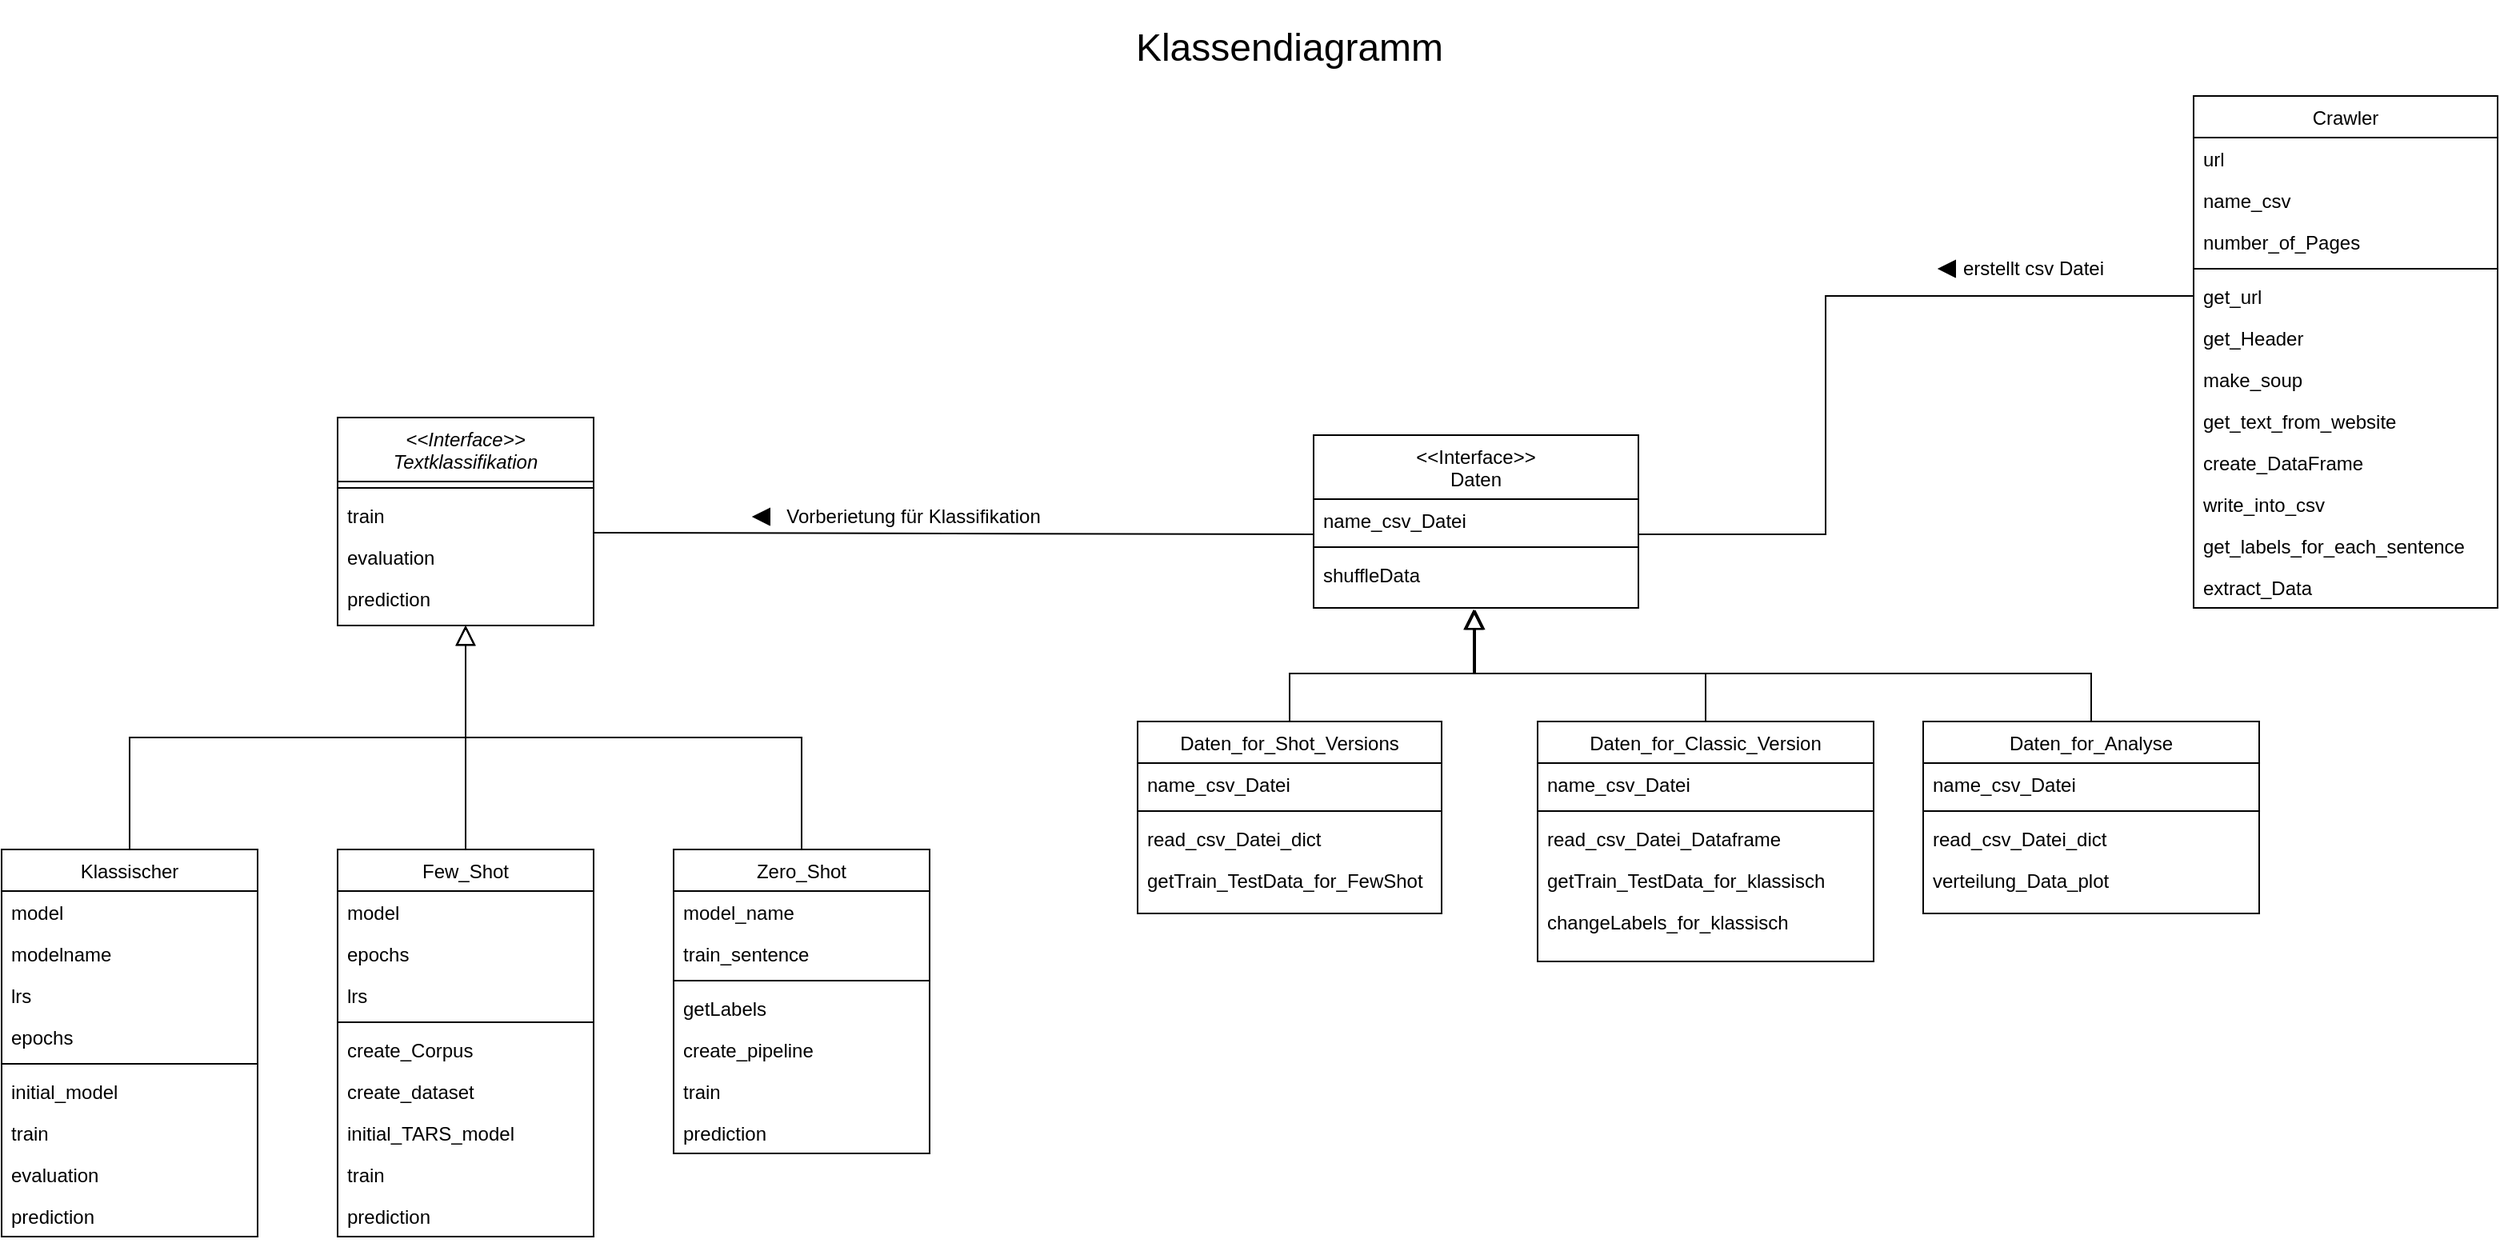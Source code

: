 <mxfile version="19.0.3" type="device"><diagram id="C5RBs43oDa-KdzZeNtuy" name="Page-1"><mxGraphModel dx="1650" dy="794" grid="1" gridSize="10" guides="1" tooltips="1" connect="1" arrows="1" fold="1" page="1" pageScale="1" pageWidth="827" pageHeight="1169" math="0" shadow="0"><root><mxCell id="WIyWlLk6GJQsqaUBKTNV-0"/><mxCell id="WIyWlLk6GJQsqaUBKTNV-1" parent="WIyWlLk6GJQsqaUBKTNV-0"/><mxCell id="zkfFHV4jXpPFQw0GAbJ--0" value="&lt;&lt;Interface&gt;&gt;&#10;Textklassifikation" style="swimlane;fontStyle=2;align=center;verticalAlign=top;childLayout=stackLayout;horizontal=1;startSize=40;horizontalStack=0;resizeParent=1;resizeLast=0;collapsible=1;marginBottom=0;rounded=0;shadow=0;strokeWidth=1;" parent="WIyWlLk6GJQsqaUBKTNV-1" vertex="1"><mxGeometry x="240" y="290" width="160" height="130" as="geometry"><mxRectangle x="230" y="140" width="160" height="26" as="alternateBounds"/></mxGeometry></mxCell><mxCell id="zkfFHV4jXpPFQw0GAbJ--4" value="" style="line;html=1;strokeWidth=1;align=left;verticalAlign=middle;spacingTop=-1;spacingLeft=3;spacingRight=3;rotatable=0;labelPosition=right;points=[];portConstraint=eastwest;" parent="zkfFHV4jXpPFQw0GAbJ--0" vertex="1"><mxGeometry y="40" width="160" height="8" as="geometry"/></mxCell><mxCell id="-JMg0ra_AFZDz8ZaXGQR-57" value="train" style="text;align=left;verticalAlign=top;spacingLeft=4;spacingRight=4;overflow=hidden;rotatable=0;points=[[0,0.5],[1,0.5]];portConstraint=eastwest;" vertex="1" parent="zkfFHV4jXpPFQw0GAbJ--0"><mxGeometry y="48" width="160" height="26" as="geometry"/></mxCell><mxCell id="-JMg0ra_AFZDz8ZaXGQR-58" value="evaluation" style="text;align=left;verticalAlign=top;spacingLeft=4;spacingRight=4;overflow=hidden;rotatable=0;points=[[0,0.5],[1,0.5]];portConstraint=eastwest;" vertex="1" parent="zkfFHV4jXpPFQw0GAbJ--0"><mxGeometry y="74" width="160" height="26" as="geometry"/></mxCell><mxCell id="zkfFHV4jXpPFQw0GAbJ--5" value="prediction" style="text;align=left;verticalAlign=top;spacingLeft=4;spacingRight=4;overflow=hidden;rotatable=0;points=[[0,0.5],[1,0.5]];portConstraint=eastwest;" parent="zkfFHV4jXpPFQw0GAbJ--0" vertex="1"><mxGeometry y="100" width="160" height="26" as="geometry"/></mxCell><mxCell id="zkfFHV4jXpPFQw0GAbJ--6" value="Few_Shot" style="swimlane;fontStyle=0;align=center;verticalAlign=top;childLayout=stackLayout;horizontal=1;startSize=26;horizontalStack=0;resizeParent=1;resizeLast=0;collapsible=1;marginBottom=0;rounded=0;shadow=0;strokeWidth=1;" parent="WIyWlLk6GJQsqaUBKTNV-1" vertex="1"><mxGeometry x="240" y="560" width="160" height="242" as="geometry"><mxRectangle x="130" y="380" width="160" height="26" as="alternateBounds"/></mxGeometry></mxCell><mxCell id="zkfFHV4jXpPFQw0GAbJ--7" value="model" style="text;align=left;verticalAlign=top;spacingLeft=4;spacingRight=4;overflow=hidden;rotatable=0;points=[[0,0.5],[1,0.5]];portConstraint=eastwest;" parent="zkfFHV4jXpPFQw0GAbJ--6" vertex="1"><mxGeometry y="26" width="160" height="26" as="geometry"/></mxCell><mxCell id="zkfFHV4jXpPFQw0GAbJ--8" value="epochs" style="text;align=left;verticalAlign=top;spacingLeft=4;spacingRight=4;overflow=hidden;rotatable=0;points=[[0,0.5],[1,0.5]];portConstraint=eastwest;rounded=0;shadow=0;html=0;" parent="zkfFHV4jXpPFQw0GAbJ--6" vertex="1"><mxGeometry y="52" width="160" height="26" as="geometry"/></mxCell><mxCell id="-JMg0ra_AFZDz8ZaXGQR-28" value="lrs" style="text;align=left;verticalAlign=top;spacingLeft=4;spacingRight=4;overflow=hidden;rotatable=0;points=[[0,0.5],[1,0.5]];portConstraint=eastwest;rounded=0;shadow=0;html=0;" vertex="1" parent="zkfFHV4jXpPFQw0GAbJ--6"><mxGeometry y="78" width="160" height="26" as="geometry"/></mxCell><mxCell id="zkfFHV4jXpPFQw0GAbJ--9" value="" style="line;html=1;strokeWidth=1;align=left;verticalAlign=middle;spacingTop=-1;spacingLeft=3;spacingRight=3;rotatable=0;labelPosition=right;points=[];portConstraint=eastwest;" parent="zkfFHV4jXpPFQw0GAbJ--6" vertex="1"><mxGeometry y="104" width="160" height="8" as="geometry"/></mxCell><mxCell id="-JMg0ra_AFZDz8ZaXGQR-25" value="create_Corpus" style="text;align=left;verticalAlign=top;spacingLeft=4;spacingRight=4;overflow=hidden;rotatable=0;points=[[0,0.5],[1,0.5]];portConstraint=eastwest;" vertex="1" parent="zkfFHV4jXpPFQw0GAbJ--6"><mxGeometry y="112" width="160" height="26" as="geometry"/></mxCell><mxCell id="-JMg0ra_AFZDz8ZaXGQR-6" value="create_dataset" style="text;align=left;verticalAlign=top;spacingLeft=4;spacingRight=4;overflow=hidden;rotatable=0;points=[[0,0.5],[1,0.5]];portConstraint=eastwest;" vertex="1" parent="zkfFHV4jXpPFQw0GAbJ--6"><mxGeometry y="138" width="160" height="26" as="geometry"/></mxCell><mxCell id="zkfFHV4jXpPFQw0GAbJ--11" value="initial_TARS_model" style="text;align=left;verticalAlign=top;spacingLeft=4;spacingRight=4;overflow=hidden;rotatable=0;points=[[0,0.5],[1,0.5]];portConstraint=eastwest;" parent="zkfFHV4jXpPFQw0GAbJ--6" vertex="1"><mxGeometry y="164" width="160" height="26" as="geometry"/></mxCell><mxCell id="-JMg0ra_AFZDz8ZaXGQR-26" value="train" style="text;align=left;verticalAlign=top;spacingLeft=4;spacingRight=4;overflow=hidden;rotatable=0;points=[[0,0.5],[1,0.5]];portConstraint=eastwest;" vertex="1" parent="zkfFHV4jXpPFQw0GAbJ--6"><mxGeometry y="190" width="160" height="26" as="geometry"/></mxCell><mxCell id="-JMg0ra_AFZDz8ZaXGQR-27" value="prediction" style="text;align=left;verticalAlign=top;spacingLeft=4;spacingRight=4;overflow=hidden;rotatable=0;points=[[0,0.5],[1,0.5]];portConstraint=eastwest;" vertex="1" parent="zkfFHV4jXpPFQw0GAbJ--6"><mxGeometry y="216" width="160" height="26" as="geometry"/></mxCell><mxCell id="zkfFHV4jXpPFQw0GAbJ--12" value="" style="endArrow=block;endSize=10;endFill=0;shadow=0;strokeWidth=1;rounded=0;edgeStyle=elbowEdgeStyle;elbow=vertical;" parent="WIyWlLk6GJQsqaUBKTNV-1" source="zkfFHV4jXpPFQw0GAbJ--6" target="zkfFHV4jXpPFQw0GAbJ--0" edge="1"><mxGeometry width="160" relative="1" as="geometry"><mxPoint x="320" y="403" as="sourcePoint"/><mxPoint x="320" y="403" as="targetPoint"/></mxGeometry></mxCell><mxCell id="zkfFHV4jXpPFQw0GAbJ--13" value="Zero_Shot" style="swimlane;fontStyle=0;align=center;verticalAlign=top;childLayout=stackLayout;horizontal=1;startSize=26;horizontalStack=0;resizeParent=1;resizeLast=0;collapsible=1;marginBottom=0;rounded=0;shadow=0;strokeWidth=1;" parent="WIyWlLk6GJQsqaUBKTNV-1" vertex="1"><mxGeometry x="450" y="560" width="160" height="190" as="geometry"><mxRectangle x="340" y="380" width="170" height="26" as="alternateBounds"/></mxGeometry></mxCell><mxCell id="zkfFHV4jXpPFQw0GAbJ--14" value="model_name" style="text;align=left;verticalAlign=top;spacingLeft=4;spacingRight=4;overflow=hidden;rotatable=0;points=[[0,0.5],[1,0.5]];portConstraint=eastwest;" parent="zkfFHV4jXpPFQw0GAbJ--13" vertex="1"><mxGeometry y="26" width="160" height="26" as="geometry"/></mxCell><mxCell id="-JMg0ra_AFZDz8ZaXGQR-42" value="train_sentence" style="text;align=left;verticalAlign=top;spacingLeft=4;spacingRight=4;overflow=hidden;rotatable=0;points=[[0,0.5],[1,0.5]];portConstraint=eastwest;" vertex="1" parent="zkfFHV4jXpPFQw0GAbJ--13"><mxGeometry y="52" width="160" height="26" as="geometry"/></mxCell><mxCell id="zkfFHV4jXpPFQw0GAbJ--15" value="" style="line;html=1;strokeWidth=1;align=left;verticalAlign=middle;spacingTop=-1;spacingLeft=3;spacingRight=3;rotatable=0;labelPosition=right;points=[];portConstraint=eastwest;" parent="zkfFHV4jXpPFQw0GAbJ--13" vertex="1"><mxGeometry y="78" width="160" height="8" as="geometry"/></mxCell><mxCell id="-JMg0ra_AFZDz8ZaXGQR-32" value="getLabels" style="text;align=left;verticalAlign=top;spacingLeft=4;spacingRight=4;overflow=hidden;rotatable=0;points=[[0,0.5],[1,0.5]];portConstraint=eastwest;" vertex="1" parent="zkfFHV4jXpPFQw0GAbJ--13"><mxGeometry y="86" width="160" height="26" as="geometry"/></mxCell><mxCell id="-JMg0ra_AFZDz8ZaXGQR-29" value="create_pipeline" style="text;align=left;verticalAlign=top;spacingLeft=4;spacingRight=4;overflow=hidden;rotatable=0;points=[[0,0.5],[1,0.5]];portConstraint=eastwest;" vertex="1" parent="zkfFHV4jXpPFQw0GAbJ--13"><mxGeometry y="112" width="160" height="26" as="geometry"/></mxCell><mxCell id="-JMg0ra_AFZDz8ZaXGQR-31" value="train" style="text;align=left;verticalAlign=top;spacingLeft=4;spacingRight=4;overflow=hidden;rotatable=0;points=[[0,0.5],[1,0.5]];portConstraint=eastwest;" vertex="1" parent="zkfFHV4jXpPFQw0GAbJ--13"><mxGeometry y="138" width="160" height="26" as="geometry"/></mxCell><mxCell id="-JMg0ra_AFZDz8ZaXGQR-30" value="prediction" style="text;align=left;verticalAlign=top;spacingLeft=4;spacingRight=4;overflow=hidden;rotatable=0;points=[[0,0.5],[1,0.5]];portConstraint=eastwest;" vertex="1" parent="zkfFHV4jXpPFQw0GAbJ--13"><mxGeometry y="164" width="160" height="26" as="geometry"/></mxCell><mxCell id="zkfFHV4jXpPFQw0GAbJ--16" value="" style="endArrow=block;endSize=10;endFill=0;shadow=0;strokeWidth=1;rounded=0;edgeStyle=elbowEdgeStyle;elbow=vertical;" parent="WIyWlLk6GJQsqaUBKTNV-1" source="zkfFHV4jXpPFQw0GAbJ--13" target="zkfFHV4jXpPFQw0GAbJ--0" edge="1"><mxGeometry width="160" relative="1" as="geometry"><mxPoint x="330" y="573" as="sourcePoint"/><mxPoint x="430" y="471" as="targetPoint"/></mxGeometry></mxCell><mxCell id="zkfFHV4jXpPFQw0GAbJ--17" value="Crawler" style="swimlane;fontStyle=0;align=center;verticalAlign=top;childLayout=stackLayout;horizontal=1;startSize=26;horizontalStack=0;resizeParent=1;resizeLast=0;collapsible=1;marginBottom=0;rounded=0;shadow=0;strokeWidth=1;" parent="WIyWlLk6GJQsqaUBKTNV-1" vertex="1"><mxGeometry x="1400" y="89" width="190" height="320" as="geometry"><mxRectangle x="550" y="140" width="160" height="26" as="alternateBounds"/></mxGeometry></mxCell><mxCell id="zkfFHV4jXpPFQw0GAbJ--18" value="url" style="text;align=left;verticalAlign=top;spacingLeft=4;spacingRight=4;overflow=hidden;rotatable=0;points=[[0,0.5],[1,0.5]];portConstraint=eastwest;" parent="zkfFHV4jXpPFQw0GAbJ--17" vertex="1"><mxGeometry y="26" width="190" height="26" as="geometry"/></mxCell><mxCell id="zkfFHV4jXpPFQw0GAbJ--19" value="name_csv" style="text;align=left;verticalAlign=top;spacingLeft=4;spacingRight=4;overflow=hidden;rotatable=0;points=[[0,0.5],[1,0.5]];portConstraint=eastwest;rounded=0;shadow=0;html=0;" parent="zkfFHV4jXpPFQw0GAbJ--17" vertex="1"><mxGeometry y="52" width="190" height="26" as="geometry"/></mxCell><mxCell id="zkfFHV4jXpPFQw0GAbJ--20" value="number_of_Pages" style="text;align=left;verticalAlign=top;spacingLeft=4;spacingRight=4;overflow=hidden;rotatable=0;points=[[0,0.5],[1,0.5]];portConstraint=eastwest;rounded=0;shadow=0;html=0;" parent="zkfFHV4jXpPFQw0GAbJ--17" vertex="1"><mxGeometry y="78" width="190" height="26" as="geometry"/></mxCell><mxCell id="zkfFHV4jXpPFQw0GAbJ--23" value="" style="line;html=1;strokeWidth=1;align=left;verticalAlign=middle;spacingTop=-1;spacingLeft=3;spacingRight=3;rotatable=0;labelPosition=right;points=[];portConstraint=eastwest;" parent="zkfFHV4jXpPFQw0GAbJ--17" vertex="1"><mxGeometry y="104" width="190" height="8" as="geometry"/></mxCell><mxCell id="zkfFHV4jXpPFQw0GAbJ--24" value="get_url" style="text;align=left;verticalAlign=top;spacingLeft=4;spacingRight=4;overflow=hidden;rotatable=0;points=[[0,0.5],[1,0.5]];portConstraint=eastwest;" parent="zkfFHV4jXpPFQw0GAbJ--17" vertex="1"><mxGeometry y="112" width="190" height="26" as="geometry"/></mxCell><mxCell id="zkfFHV4jXpPFQw0GAbJ--25" value="get_Header" style="text;align=left;verticalAlign=top;spacingLeft=4;spacingRight=4;overflow=hidden;rotatable=0;points=[[0,0.5],[1,0.5]];portConstraint=eastwest;" parent="zkfFHV4jXpPFQw0GAbJ--17" vertex="1"><mxGeometry y="138" width="190" height="26" as="geometry"/></mxCell><mxCell id="zkfFHV4jXpPFQw0GAbJ--21" value="make_soup" style="text;align=left;verticalAlign=top;spacingLeft=4;spacingRight=4;overflow=hidden;rotatable=0;points=[[0,0.5],[1,0.5]];portConstraint=eastwest;rounded=0;shadow=0;html=0;" parent="zkfFHV4jXpPFQw0GAbJ--17" vertex="1"><mxGeometry y="164" width="190" height="26" as="geometry"/></mxCell><mxCell id="zkfFHV4jXpPFQw0GAbJ--22" value="get_text_from_website" style="text;align=left;verticalAlign=top;spacingLeft=4;spacingRight=4;overflow=hidden;rotatable=0;points=[[0,0.5],[1,0.5]];portConstraint=eastwest;rounded=0;shadow=0;html=0;" parent="zkfFHV4jXpPFQw0GAbJ--17" vertex="1"><mxGeometry y="190" width="190" height="26" as="geometry"/></mxCell><mxCell id="-JMg0ra_AFZDz8ZaXGQR-44" value="create_DataFrame" style="text;align=left;verticalAlign=top;spacingLeft=4;spacingRight=4;overflow=hidden;rotatable=0;points=[[0,0.5],[1,0.5]];portConstraint=eastwest;rounded=0;shadow=0;html=0;" vertex="1" parent="zkfFHV4jXpPFQw0GAbJ--17"><mxGeometry y="216" width="190" height="26" as="geometry"/></mxCell><mxCell id="-JMg0ra_AFZDz8ZaXGQR-45" value="write_into_csv" style="text;align=left;verticalAlign=top;spacingLeft=4;spacingRight=4;overflow=hidden;rotatable=0;points=[[0,0.5],[1,0.5]];portConstraint=eastwest;rounded=0;shadow=0;html=0;" vertex="1" parent="zkfFHV4jXpPFQw0GAbJ--17"><mxGeometry y="242" width="190" height="26" as="geometry"/></mxCell><mxCell id="-JMg0ra_AFZDz8ZaXGQR-47" value="get_labels_for_each_sentence" style="text;align=left;verticalAlign=top;spacingLeft=4;spacingRight=4;overflow=hidden;rotatable=0;points=[[0,0.5],[1,0.5]];portConstraint=eastwest;rounded=0;shadow=0;html=0;" vertex="1" parent="zkfFHV4jXpPFQw0GAbJ--17"><mxGeometry y="268" width="190" height="26" as="geometry"/></mxCell><mxCell id="-JMg0ra_AFZDz8ZaXGQR-46" value="extract_Data" style="text;align=left;verticalAlign=top;spacingLeft=4;spacingRight=4;overflow=hidden;rotatable=0;points=[[0,0.5],[1,0.5]];portConstraint=eastwest;rounded=0;shadow=0;html=0;" vertex="1" parent="zkfFHV4jXpPFQw0GAbJ--17"><mxGeometry y="294" width="190" height="26" as="geometry"/></mxCell><mxCell id="-JMg0ra_AFZDz8ZaXGQR-1" value="Klassischer" style="swimlane;fontStyle=0;align=center;verticalAlign=top;childLayout=stackLayout;horizontal=1;startSize=26;horizontalStack=0;resizeParent=1;resizeLast=0;collapsible=1;marginBottom=0;rounded=0;shadow=0;strokeWidth=1;" vertex="1" parent="WIyWlLk6GJQsqaUBKTNV-1"><mxGeometry x="30" y="560" width="160" height="242" as="geometry"><mxRectangle x="130" y="380" width="160" height="26" as="alternateBounds"/></mxGeometry></mxCell><mxCell id="-JMg0ra_AFZDz8ZaXGQR-37" value="model" style="text;align=left;verticalAlign=top;spacingLeft=4;spacingRight=4;overflow=hidden;rotatable=0;points=[[0,0.5],[1,0.5]];portConstraint=eastwest;" vertex="1" parent="-JMg0ra_AFZDz8ZaXGQR-1"><mxGeometry y="26" width="160" height="26" as="geometry"/></mxCell><mxCell id="-JMg0ra_AFZDz8ZaXGQR-2" value="modelname" style="text;align=left;verticalAlign=top;spacingLeft=4;spacingRight=4;overflow=hidden;rotatable=0;points=[[0,0.5],[1,0.5]];portConstraint=eastwest;" vertex="1" parent="-JMg0ra_AFZDz8ZaXGQR-1"><mxGeometry y="52" width="160" height="26" as="geometry"/></mxCell><mxCell id="-JMg0ra_AFZDz8ZaXGQR-39" value="lrs" style="text;align=left;verticalAlign=top;spacingLeft=4;spacingRight=4;overflow=hidden;rotatable=0;points=[[0,0.5],[1,0.5]];portConstraint=eastwest;rounded=0;shadow=0;html=0;" vertex="1" parent="-JMg0ra_AFZDz8ZaXGQR-1"><mxGeometry y="78" width="160" height="26" as="geometry"/></mxCell><mxCell id="-JMg0ra_AFZDz8ZaXGQR-38" value="epochs" style="text;align=left;verticalAlign=top;spacingLeft=4;spacingRight=4;overflow=hidden;rotatable=0;points=[[0,0.5],[1,0.5]];portConstraint=eastwest;rounded=0;shadow=0;html=0;" vertex="1" parent="-JMg0ra_AFZDz8ZaXGQR-1"><mxGeometry y="104" width="160" height="26" as="geometry"/></mxCell><mxCell id="-JMg0ra_AFZDz8ZaXGQR-4" value="" style="line;html=1;strokeWidth=1;align=left;verticalAlign=middle;spacingTop=-1;spacingLeft=3;spacingRight=3;rotatable=0;labelPosition=right;points=[];portConstraint=eastwest;" vertex="1" parent="-JMg0ra_AFZDz8ZaXGQR-1"><mxGeometry y="130" width="160" height="8" as="geometry"/></mxCell><mxCell id="-JMg0ra_AFZDz8ZaXGQR-33" value="initial_model" style="text;align=left;verticalAlign=top;spacingLeft=4;spacingRight=4;overflow=hidden;rotatable=0;points=[[0,0.5],[1,0.5]];portConstraint=eastwest;" vertex="1" parent="-JMg0ra_AFZDz8ZaXGQR-1"><mxGeometry y="138" width="160" height="26" as="geometry"/></mxCell><mxCell id="-JMg0ra_AFZDz8ZaXGQR-35" value="train" style="text;align=left;verticalAlign=top;spacingLeft=4;spacingRight=4;overflow=hidden;rotatable=0;points=[[0,0.5],[1,0.5]];portConstraint=eastwest;" vertex="1" parent="-JMg0ra_AFZDz8ZaXGQR-1"><mxGeometry y="164" width="160" height="26" as="geometry"/></mxCell><mxCell id="-JMg0ra_AFZDz8ZaXGQR-34" value="evaluation" style="text;align=left;verticalAlign=top;spacingLeft=4;spacingRight=4;overflow=hidden;rotatable=0;points=[[0,0.5],[1,0.5]];portConstraint=eastwest;" vertex="1" parent="-JMg0ra_AFZDz8ZaXGQR-1"><mxGeometry y="190" width="160" height="26" as="geometry"/></mxCell><mxCell id="-JMg0ra_AFZDz8ZaXGQR-36" value="prediction" style="text;align=left;verticalAlign=top;spacingLeft=4;spacingRight=4;overflow=hidden;rotatable=0;points=[[0,0.5],[1,0.5]];portConstraint=eastwest;" vertex="1" parent="-JMg0ra_AFZDz8ZaXGQR-1"><mxGeometry y="216" width="160" height="26" as="geometry"/></mxCell><mxCell id="-JMg0ra_AFZDz8ZaXGQR-7" value="&lt;&lt;Interface&gt;&gt;&#10;Daten" style="swimlane;fontStyle=0;align=center;verticalAlign=top;childLayout=stackLayout;horizontal=1;startSize=40;horizontalStack=0;resizeParent=1;resizeLast=0;collapsible=1;marginBottom=0;rounded=0;shadow=0;strokeWidth=1;" vertex="1" parent="WIyWlLk6GJQsqaUBKTNV-1"><mxGeometry x="850" y="301" width="203" height="108" as="geometry"><mxRectangle x="550" y="140" width="160" height="26" as="alternateBounds"/></mxGeometry></mxCell><mxCell id="-JMg0ra_AFZDz8ZaXGQR-8" value="name_csv_Datei" style="text;align=left;verticalAlign=top;spacingLeft=4;spacingRight=4;overflow=hidden;rotatable=0;points=[[0,0.5],[1,0.5]];portConstraint=eastwest;" vertex="1" parent="-JMg0ra_AFZDz8ZaXGQR-7"><mxGeometry y="40" width="203" height="26" as="geometry"/></mxCell><mxCell id="-JMg0ra_AFZDz8ZaXGQR-13" value="" style="line;html=1;strokeWidth=1;align=left;verticalAlign=middle;spacingTop=-1;spacingLeft=3;spacingRight=3;rotatable=0;labelPosition=right;points=[];portConstraint=eastwest;" vertex="1" parent="-JMg0ra_AFZDz8ZaXGQR-7"><mxGeometry y="66" width="203" height="8" as="geometry"/></mxCell><mxCell id="-JMg0ra_AFZDz8ZaXGQR-9" value="shuffleData" style="text;align=left;verticalAlign=top;spacingLeft=4;spacingRight=4;overflow=hidden;rotatable=0;points=[[0,0.5],[1,0.5]];portConstraint=eastwest;rounded=0;shadow=0;html=0;" vertex="1" parent="-JMg0ra_AFZDz8ZaXGQR-7"><mxGeometry y="74" width="203" height="26" as="geometry"/></mxCell><mxCell id="-JMg0ra_AFZDz8ZaXGQR-41" value="" style="endArrow=block;endSize=10;endFill=0;shadow=0;strokeWidth=1;rounded=0;edgeStyle=elbowEdgeStyle;elbow=vertical;exitX=0.5;exitY=0;exitDx=0;exitDy=0;" edge="1" parent="WIyWlLk6GJQsqaUBKTNV-1" source="-JMg0ra_AFZDz8ZaXGQR-1"><mxGeometry width="160" relative="1" as="geometry"><mxPoint x="120" y="542" as="sourcePoint"/><mxPoint x="320" y="420" as="targetPoint"/><Array as="points"><mxPoint x="280" y="490"/></Array></mxGeometry></mxCell><mxCell id="-JMg0ra_AFZDz8ZaXGQR-49" value="" style="endArrow=none;html=1;rounded=0;exitX=1;exitY=-0.077;exitDx=0;exitDy=0;entryX=0;entryY=0.5;entryDx=0;entryDy=0;exitPerimeter=0;" edge="1" parent="WIyWlLk6GJQsqaUBKTNV-1" source="-JMg0ra_AFZDz8ZaXGQR-58"><mxGeometry width="50" height="50" relative="1" as="geometry"><mxPoint x="400" y="339" as="sourcePoint"/><mxPoint x="850" y="363" as="targetPoint"/></mxGeometry></mxCell><mxCell id="-JMg0ra_AFZDz8ZaXGQR-50" value="Vorberietung für Klassifikation" style="text;html=1;strokeColor=none;fillColor=none;align=center;verticalAlign=middle;whiteSpace=wrap;rounded=0;" vertex="1" parent="WIyWlLk6GJQsqaUBKTNV-1"><mxGeometry x="490" y="342" width="220" height="20" as="geometry"/></mxCell><mxCell id="-JMg0ra_AFZDz8ZaXGQR-51" value="" style="triangle;whiteSpace=wrap;html=1;rotation=-180;fillColor=#000000;" vertex="1" parent="WIyWlLk6GJQsqaUBKTNV-1"><mxGeometry x="500" y="347" width="10" height="10" as="geometry"/></mxCell><mxCell id="-JMg0ra_AFZDz8ZaXGQR-52" value="" style="endArrow=none;html=1;rounded=0;entryX=0;entryY=0.5;entryDx=0;entryDy=0;exitX=1;exitY=0.5;exitDx=0;exitDy=0;" edge="1" parent="WIyWlLk6GJQsqaUBKTNV-1" target="zkfFHV4jXpPFQw0GAbJ--24"><mxGeometry width="50" height="50" relative="1" as="geometry"><mxPoint x="1053" y="363" as="sourcePoint"/><mxPoint x="1304" y="370" as="targetPoint"/><Array as="points"><mxPoint x="1170" y="363"/><mxPoint x="1170" y="260"/><mxPoint x="1170" y="214"/></Array></mxGeometry></mxCell><mxCell id="-JMg0ra_AFZDz8ZaXGQR-53" value="erstellt csv Datei" style="text;html=1;strokeColor=none;fillColor=none;align=center;verticalAlign=middle;whiteSpace=wrap;rounded=0;" vertex="1" parent="WIyWlLk6GJQsqaUBKTNV-1"><mxGeometry x="1220" y="187" width="160" height="20" as="geometry"/></mxCell><mxCell id="-JMg0ra_AFZDz8ZaXGQR-54" value="" style="triangle;whiteSpace=wrap;html=1;rotation=-180;fillColor=#000000;" vertex="1" parent="WIyWlLk6GJQsqaUBKTNV-1"><mxGeometry x="1241" y="192" width="10" height="10" as="geometry"/></mxCell><mxCell id="-JMg0ra_AFZDz8ZaXGQR-56" value="&lt;font style=&quot;font-size: 24px;&quot;&gt;Klassendiagramm&lt;/font&gt;" style="text;html=1;strokeColor=none;fillColor=none;align=center;verticalAlign=middle;whiteSpace=wrap;rounded=0;" vertex="1" parent="WIyWlLk6GJQsqaUBKTNV-1"><mxGeometry x="570" y="29" width="530" height="60" as="geometry"/></mxCell><mxCell id="-JMg0ra_AFZDz8ZaXGQR-59" value="Daten_for_Shot_Versions" style="swimlane;fontStyle=0;align=center;verticalAlign=top;childLayout=stackLayout;horizontal=1;startSize=26;horizontalStack=0;resizeParent=1;resizeLast=0;collapsible=1;marginBottom=0;rounded=0;shadow=0;strokeWidth=1;" vertex="1" parent="WIyWlLk6GJQsqaUBKTNV-1"><mxGeometry x="740" y="480" width="190" height="120" as="geometry"><mxRectangle x="130" y="380" width="160" height="26" as="alternateBounds"/></mxGeometry></mxCell><mxCell id="-JMg0ra_AFZDz8ZaXGQR-62" value="name_csv_Datei" style="text;align=left;verticalAlign=top;spacingLeft=4;spacingRight=4;overflow=hidden;rotatable=0;points=[[0,0.5],[1,0.5]];portConstraint=eastwest;rounded=0;shadow=0;html=0;" vertex="1" parent="-JMg0ra_AFZDz8ZaXGQR-59"><mxGeometry y="26" width="190" height="26" as="geometry"/></mxCell><mxCell id="-JMg0ra_AFZDz8ZaXGQR-63" value="" style="line;html=1;strokeWidth=1;align=left;verticalAlign=middle;spacingTop=-1;spacingLeft=3;spacingRight=3;rotatable=0;labelPosition=right;points=[];portConstraint=eastwest;" vertex="1" parent="-JMg0ra_AFZDz8ZaXGQR-59"><mxGeometry y="52" width="190" height="8" as="geometry"/></mxCell><mxCell id="-JMg0ra_AFZDz8ZaXGQR-64" value="read_csv_Datei_dict" style="text;align=left;verticalAlign=top;spacingLeft=4;spacingRight=4;overflow=hidden;rotatable=0;points=[[0,0.5],[1,0.5]];portConstraint=eastwest;" vertex="1" parent="-JMg0ra_AFZDz8ZaXGQR-59"><mxGeometry y="60" width="190" height="26" as="geometry"/></mxCell><mxCell id="-JMg0ra_AFZDz8ZaXGQR-65" value="getTrain_TestData_for_FewShot" style="text;align=left;verticalAlign=top;spacingLeft=4;spacingRight=4;overflow=hidden;rotatable=0;points=[[0,0.5],[1,0.5]];portConstraint=eastwest;" vertex="1" parent="-JMg0ra_AFZDz8ZaXGQR-59"><mxGeometry y="86" width="190" height="26" as="geometry"/></mxCell><mxCell id="-JMg0ra_AFZDz8ZaXGQR-69" value="" style="endArrow=block;endSize=10;endFill=0;shadow=0;strokeWidth=1;rounded=0;edgeStyle=elbowEdgeStyle;elbow=vertical;" edge="1" parent="WIyWlLk6GJQsqaUBKTNV-1" source="-JMg0ra_AFZDz8ZaXGQR-59"><mxGeometry width="160" relative="1" as="geometry"><mxPoint x="850" y="563" as="sourcePoint"/><mxPoint x="950" y="410" as="targetPoint"/><Array as="points"><mxPoint x="940" y="450"/><mxPoint x="860" y="600"/></Array></mxGeometry></mxCell><mxCell id="-JMg0ra_AFZDz8ZaXGQR-70" value="Daten_for_Classic_Version" style="swimlane;fontStyle=0;align=center;verticalAlign=top;childLayout=stackLayout;horizontal=1;startSize=26;horizontalStack=0;resizeParent=1;resizeLast=0;collapsible=1;marginBottom=0;rounded=0;shadow=0;strokeWidth=1;" vertex="1" parent="WIyWlLk6GJQsqaUBKTNV-1"><mxGeometry x="990" y="480" width="210" height="150" as="geometry"><mxRectangle x="340" y="380" width="170" height="26" as="alternateBounds"/></mxGeometry></mxCell><mxCell id="-JMg0ra_AFZDz8ZaXGQR-72" value="name_csv_Datei" style="text;align=left;verticalAlign=top;spacingLeft=4;spacingRight=4;overflow=hidden;rotatable=0;points=[[0,0.5],[1,0.5]];portConstraint=eastwest;" vertex="1" parent="-JMg0ra_AFZDz8ZaXGQR-70"><mxGeometry y="26" width="210" height="26" as="geometry"/></mxCell><mxCell id="-JMg0ra_AFZDz8ZaXGQR-73" value="" style="line;html=1;strokeWidth=1;align=left;verticalAlign=middle;spacingTop=-1;spacingLeft=3;spacingRight=3;rotatable=0;labelPosition=right;points=[];portConstraint=eastwest;" vertex="1" parent="-JMg0ra_AFZDz8ZaXGQR-70"><mxGeometry y="52" width="210" height="8" as="geometry"/></mxCell><mxCell id="-JMg0ra_AFZDz8ZaXGQR-74" value="read_csv_Datei_Dataframe" style="text;align=left;verticalAlign=top;spacingLeft=4;spacingRight=4;overflow=hidden;rotatable=0;points=[[0,0.5],[1,0.5]];portConstraint=eastwest;" vertex="1" parent="-JMg0ra_AFZDz8ZaXGQR-70"><mxGeometry y="60" width="210" height="26" as="geometry"/></mxCell><mxCell id="-JMg0ra_AFZDz8ZaXGQR-75" value="getTrain_TestData_for_klassisch" style="text;align=left;verticalAlign=top;spacingLeft=4;spacingRight=4;overflow=hidden;rotatable=0;points=[[0,0.5],[1,0.5]];portConstraint=eastwest;" vertex="1" parent="-JMg0ra_AFZDz8ZaXGQR-70"><mxGeometry y="86" width="210" height="26" as="geometry"/></mxCell><mxCell id="-JMg0ra_AFZDz8ZaXGQR-76" value="changeLabels_for_klassisch" style="text;align=left;verticalAlign=top;spacingLeft=4;spacingRight=4;overflow=hidden;rotatable=0;points=[[0,0.5],[1,0.5]];portConstraint=eastwest;" vertex="1" parent="-JMg0ra_AFZDz8ZaXGQR-70"><mxGeometry y="112" width="210" height="26" as="geometry"/></mxCell><mxCell id="-JMg0ra_AFZDz8ZaXGQR-78" value="" style="endArrow=block;endSize=10;endFill=0;shadow=0;strokeWidth=1;rounded=0;edgeStyle=elbowEdgeStyle;elbow=vertical;" edge="1" parent="WIyWlLk6GJQsqaUBKTNV-1" source="-JMg0ra_AFZDz8ZaXGQR-70"><mxGeometry width="160" relative="1" as="geometry"><mxPoint x="860" y="733" as="sourcePoint"/><mxPoint x="951" y="410" as="targetPoint"/><Array as="points"><mxPoint x="1095" y="450"/><mxPoint x="1080" y="600"/><mxPoint x="1150" y="620"/></Array></mxGeometry></mxCell><mxCell id="-JMg0ra_AFZDz8ZaXGQR-79" value="Daten_for_Analyse" style="swimlane;fontStyle=0;align=center;verticalAlign=top;childLayout=stackLayout;horizontal=1;startSize=26;horizontalStack=0;resizeParent=1;resizeLast=0;collapsible=1;marginBottom=0;rounded=0;shadow=0;strokeWidth=1;" vertex="1" parent="WIyWlLk6GJQsqaUBKTNV-1"><mxGeometry x="1231" y="480" width="210" height="120" as="geometry"><mxRectangle x="340" y="380" width="170" height="26" as="alternateBounds"/></mxGeometry></mxCell><mxCell id="-JMg0ra_AFZDz8ZaXGQR-80" value="name_csv_Datei" style="text;align=left;verticalAlign=top;spacingLeft=4;spacingRight=4;overflow=hidden;rotatable=0;points=[[0,0.5],[1,0.5]];portConstraint=eastwest;" vertex="1" parent="-JMg0ra_AFZDz8ZaXGQR-79"><mxGeometry y="26" width="210" height="26" as="geometry"/></mxCell><mxCell id="-JMg0ra_AFZDz8ZaXGQR-81" value="" style="line;html=1;strokeWidth=1;align=left;verticalAlign=middle;spacingTop=-1;spacingLeft=3;spacingRight=3;rotatable=0;labelPosition=right;points=[];portConstraint=eastwest;" vertex="1" parent="-JMg0ra_AFZDz8ZaXGQR-79"><mxGeometry y="52" width="210" height="8" as="geometry"/></mxCell><mxCell id="-JMg0ra_AFZDz8ZaXGQR-82" value="read_csv_Datei_dict" style="text;align=left;verticalAlign=top;spacingLeft=4;spacingRight=4;overflow=hidden;rotatable=0;points=[[0,0.5],[1,0.5]];portConstraint=eastwest;" vertex="1" parent="-JMg0ra_AFZDz8ZaXGQR-79"><mxGeometry y="60" width="210" height="26" as="geometry"/></mxCell><mxCell id="-JMg0ra_AFZDz8ZaXGQR-85" value="verteilung_Data_plot" style="text;align=left;verticalAlign=top;spacingLeft=4;spacingRight=4;overflow=hidden;rotatable=0;points=[[0,0.5],[1,0.5]];portConstraint=eastwest;rounded=0;shadow=0;html=0;" vertex="1" parent="-JMg0ra_AFZDz8ZaXGQR-79"><mxGeometry y="86" width="210" height="26" as="geometry"/></mxCell><mxCell id="-JMg0ra_AFZDz8ZaXGQR-86" value="" style="endArrow=block;endSize=10;endFill=0;shadow=0;strokeWidth=1;rounded=0;edgeStyle=elbowEdgeStyle;elbow=vertical;exitX=0.5;exitY=0;exitDx=0;exitDy=0;" edge="1" parent="WIyWlLk6GJQsqaUBKTNV-1" source="-JMg0ra_AFZDz8ZaXGQR-79"><mxGeometry width="160" relative="1" as="geometry"><mxPoint x="1094" y="480" as="sourcePoint"/><mxPoint x="950" y="410" as="targetPoint"/><Array as="points"><mxPoint x="1094" y="450"/><mxPoint x="1079" y="600"/><mxPoint x="1149" y="620"/></Array></mxGeometry></mxCell></root></mxGraphModel></diagram></mxfile>